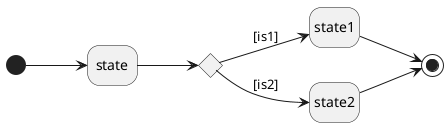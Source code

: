 @startuml Choice

left to right direction
hide empty description

state state
state c <<choice>>
state state1
state state2


[*]-->state
state--> c
c-->state1 :[is1]
c-->state2 :[is2]
state1-->[*]
state2-->[*]

@enduml